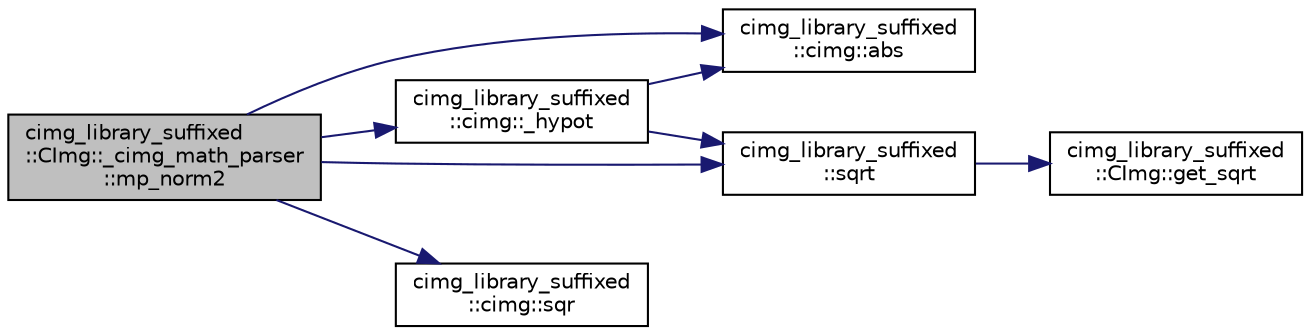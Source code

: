 digraph "cimg_library_suffixed::CImg::_cimg_math_parser::mp_norm2"
{
  edge [fontname="Helvetica",fontsize="10",labelfontname="Helvetica",labelfontsize="10"];
  node [fontname="Helvetica",fontsize="10",shape=record];
  rankdir="LR";
  Node893 [label="cimg_library_suffixed\l::CImg::_cimg_math_parser\l::mp_norm2",height=0.2,width=0.4,color="black", fillcolor="grey75", style="filled", fontcolor="black"];
  Node893 -> Node894 [color="midnightblue",fontsize="10",style="solid",fontname="Helvetica"];
  Node894 [label="cimg_library_suffixed\l::cimg::abs",height=0.2,width=0.4,color="black", fillcolor="white", style="filled",URL="$namespacecimg__library__suffixed_1_1cimg.html#a0852e9ad458e82d2c003844cd92bdb8a",tooltip="Return absolute value of a value. "];
  Node893 -> Node895 [color="midnightblue",fontsize="10",style="solid",fontname="Helvetica"];
  Node895 [label="cimg_library_suffixed\l::cimg::_hypot",height=0.2,width=0.4,color="black", fillcolor="white", style="filled",URL="$namespacecimg__library__suffixed_1_1cimg.html#a9e49b17ee53d34a8df49b655eb915572"];
  Node895 -> Node894 [color="midnightblue",fontsize="10",style="solid",fontname="Helvetica"];
  Node895 -> Node896 [color="midnightblue",fontsize="10",style="solid",fontname="Helvetica"];
  Node896 [label="cimg_library_suffixed\l::sqrt",height=0.2,width=0.4,color="black", fillcolor="white", style="filled",URL="$namespacecimg__library__suffixed.html#a00d0fd9a21d8d5e8a9fa4033593e6acf"];
  Node896 -> Node897 [color="midnightblue",fontsize="10",style="solid",fontname="Helvetica"];
  Node897 [label="cimg_library_suffixed\l::CImg::get_sqrt",height=0.2,width=0.4,color="black", fillcolor="white", style="filled",URL="$structcimg__library__suffixed_1_1_c_img.html#a550cfc014f80c68359d3b55a0d3803b9",tooltip="Compute the square root of each pixel value . "];
  Node893 -> Node898 [color="midnightblue",fontsize="10",style="solid",fontname="Helvetica"];
  Node898 [label="cimg_library_suffixed\l::cimg::sqr",height=0.2,width=0.4,color="black", fillcolor="white", style="filled",URL="$namespacecimg__library__suffixed_1_1cimg.html#ac6d817f750ba83dd8f8b1b64aaaf8b19",tooltip="Return square of a value. "];
  Node893 -> Node896 [color="midnightblue",fontsize="10",style="solid",fontname="Helvetica"];
}
